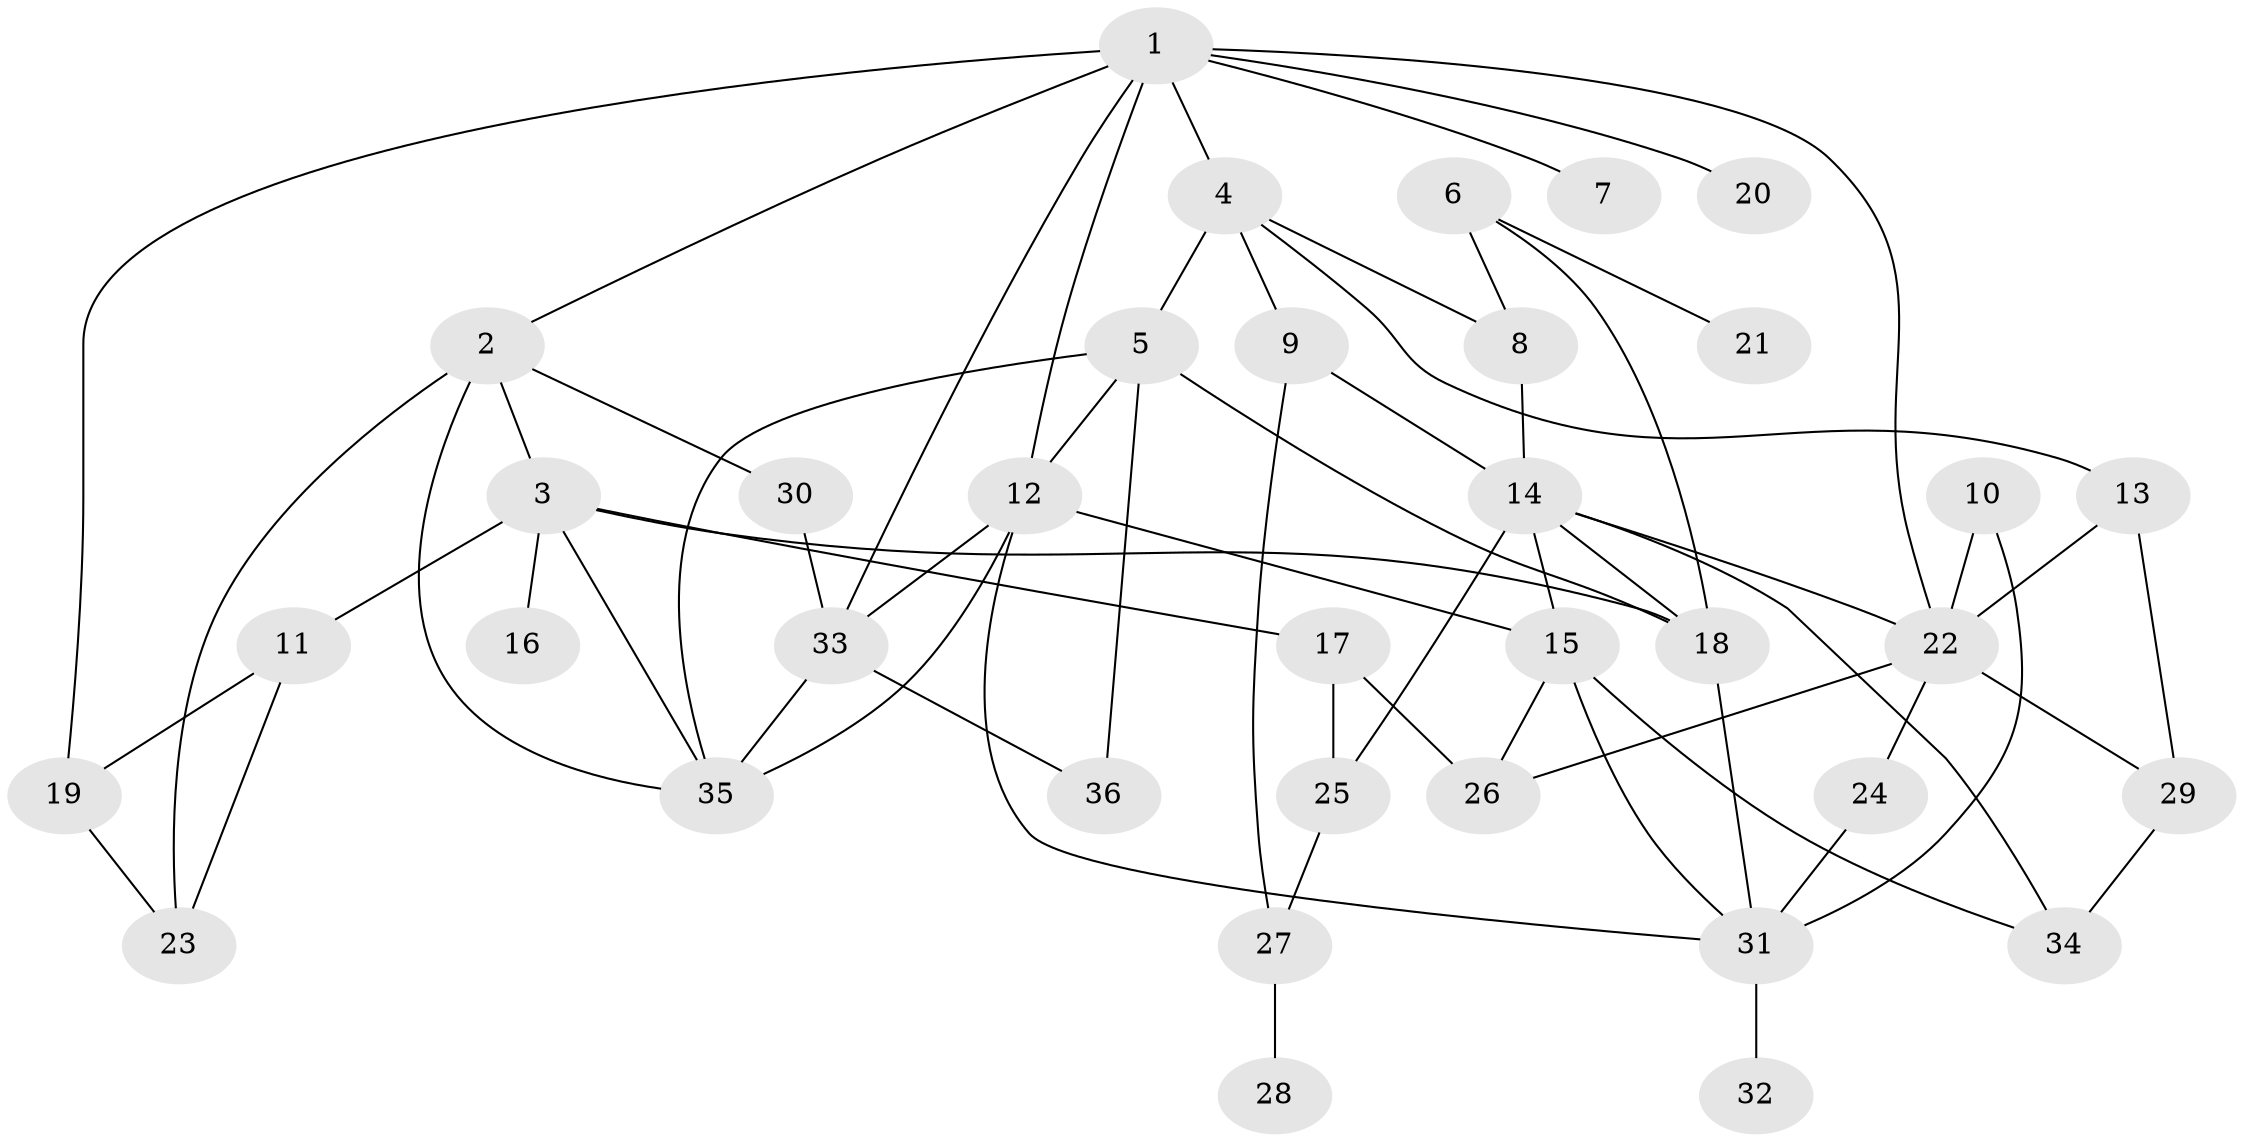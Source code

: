 // original degree distribution, {3: 0.2638888888888889, 7: 0.027777777777777776, 4: 0.1527777777777778, 5: 0.09722222222222222, 6: 0.027777777777777776, 2: 0.2916666666666667, 1: 0.1388888888888889}
// Generated by graph-tools (version 1.1) at 2025/36/03/04/25 23:36:02]
// undirected, 36 vertices, 64 edges
graph export_dot {
  node [color=gray90,style=filled];
  1;
  2;
  3;
  4;
  5;
  6;
  7;
  8;
  9;
  10;
  11;
  12;
  13;
  14;
  15;
  16;
  17;
  18;
  19;
  20;
  21;
  22;
  23;
  24;
  25;
  26;
  27;
  28;
  29;
  30;
  31;
  32;
  33;
  34;
  35;
  36;
  1 -- 2 [weight=1.0];
  1 -- 4 [weight=1.0];
  1 -- 7 [weight=1.0];
  1 -- 12 [weight=1.0];
  1 -- 19 [weight=1.0];
  1 -- 20 [weight=1.0];
  1 -- 22 [weight=1.0];
  1 -- 33 [weight=1.0];
  2 -- 3 [weight=1.0];
  2 -- 23 [weight=2.0];
  2 -- 30 [weight=1.0];
  2 -- 35 [weight=1.0];
  3 -- 11 [weight=1.0];
  3 -- 16 [weight=1.0];
  3 -- 17 [weight=1.0];
  3 -- 18 [weight=1.0];
  3 -- 35 [weight=1.0];
  4 -- 5 [weight=3.0];
  4 -- 8 [weight=2.0];
  4 -- 9 [weight=1.0];
  4 -- 13 [weight=1.0];
  5 -- 12 [weight=1.0];
  5 -- 18 [weight=1.0];
  5 -- 35 [weight=1.0];
  5 -- 36 [weight=1.0];
  6 -- 8 [weight=1.0];
  6 -- 18 [weight=1.0];
  6 -- 21 [weight=1.0];
  8 -- 14 [weight=1.0];
  9 -- 14 [weight=1.0];
  9 -- 27 [weight=1.0];
  10 -- 22 [weight=1.0];
  10 -- 31 [weight=1.0];
  11 -- 19 [weight=1.0];
  11 -- 23 [weight=1.0];
  12 -- 15 [weight=1.0];
  12 -- 31 [weight=1.0];
  12 -- 33 [weight=1.0];
  12 -- 35 [weight=1.0];
  13 -- 22 [weight=1.0];
  13 -- 29 [weight=1.0];
  14 -- 15 [weight=1.0];
  14 -- 18 [weight=1.0];
  14 -- 22 [weight=1.0];
  14 -- 25 [weight=1.0];
  14 -- 34 [weight=1.0];
  15 -- 26 [weight=1.0];
  15 -- 31 [weight=1.0];
  15 -- 34 [weight=1.0];
  17 -- 25 [weight=1.0];
  17 -- 26 [weight=1.0];
  18 -- 31 [weight=1.0];
  19 -- 23 [weight=1.0];
  22 -- 24 [weight=1.0];
  22 -- 26 [weight=1.0];
  22 -- 29 [weight=2.0];
  24 -- 31 [weight=1.0];
  25 -- 27 [weight=1.0];
  27 -- 28 [weight=1.0];
  29 -- 34 [weight=1.0];
  30 -- 33 [weight=1.0];
  31 -- 32 [weight=1.0];
  33 -- 35 [weight=1.0];
  33 -- 36 [weight=1.0];
}
